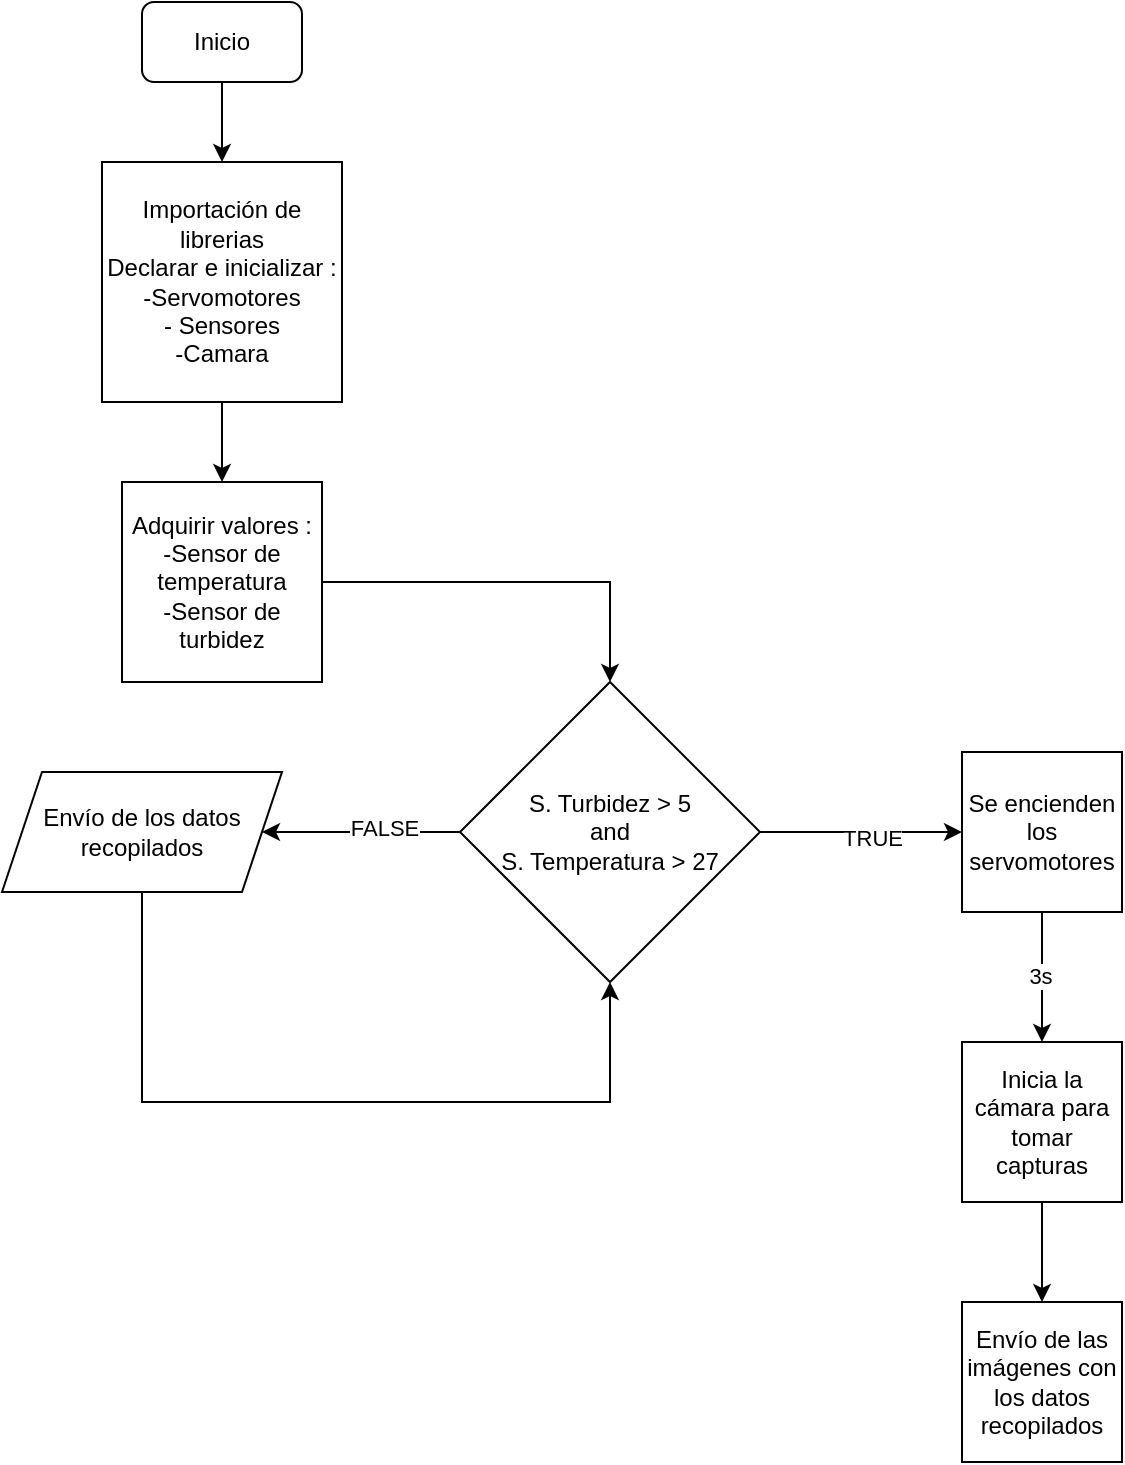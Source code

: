 <mxfile version="24.5.3" type="github">
  <diagram id="C5RBs43oDa-KdzZeNtuy" name="Page-1">
    <mxGraphModel dx="1468" dy="911" grid="1" gridSize="10" guides="1" tooltips="1" connect="1" arrows="1" fold="1" page="1" pageScale="1" pageWidth="827" pageHeight="1169" math="0" shadow="0">
      <root>
        <mxCell id="WIyWlLk6GJQsqaUBKTNV-0" />
        <mxCell id="WIyWlLk6GJQsqaUBKTNV-1" parent="WIyWlLk6GJQsqaUBKTNV-0" />
        <mxCell id="T5t-N4IE9-94eivXgTof-2" style="edgeStyle=orthogonalEdgeStyle;rounded=0;orthogonalLoop=1;jettySize=auto;html=1;exitX=0.5;exitY=1;exitDx=0;exitDy=0;entryX=0.5;entryY=0;entryDx=0;entryDy=0;" edge="1" parent="WIyWlLk6GJQsqaUBKTNV-1" source="T5t-N4IE9-94eivXgTof-0" target="T5t-N4IE9-94eivXgTof-1">
          <mxGeometry relative="1" as="geometry" />
        </mxCell>
        <mxCell id="T5t-N4IE9-94eivXgTof-0" value="Importación de librerias&lt;div&gt;Declarar e inicializar :&lt;/div&gt;&lt;div&gt;-Servomotores&lt;/div&gt;&lt;div&gt;- Sensores&lt;/div&gt;&lt;div&gt;-Camara&lt;/div&gt;" style="whiteSpace=wrap;html=1;aspect=fixed;" vertex="1" parent="WIyWlLk6GJQsqaUBKTNV-1">
          <mxGeometry x="160" y="170" width="120" height="120" as="geometry" />
        </mxCell>
        <mxCell id="T5t-N4IE9-94eivXgTof-6" style="edgeStyle=orthogonalEdgeStyle;rounded=0;orthogonalLoop=1;jettySize=auto;html=1;exitX=1;exitY=0.5;exitDx=0;exitDy=0;entryX=0.5;entryY=0;entryDx=0;entryDy=0;" edge="1" parent="WIyWlLk6GJQsqaUBKTNV-1" source="T5t-N4IE9-94eivXgTof-1" target="T5t-N4IE9-94eivXgTof-10">
          <mxGeometry relative="1" as="geometry">
            <mxPoint x="340" y="380" as="targetPoint" />
          </mxGeometry>
        </mxCell>
        <mxCell id="T5t-N4IE9-94eivXgTof-1" value="Adquirir valores :&lt;div&gt;-Sensor de temperatura&lt;/div&gt;&lt;div&gt;-Sensor de turbidez&lt;/div&gt;" style="whiteSpace=wrap;html=1;aspect=fixed;" vertex="1" parent="WIyWlLk6GJQsqaUBKTNV-1">
          <mxGeometry x="170" y="330" width="100" height="100" as="geometry" />
        </mxCell>
        <mxCell id="T5t-N4IE9-94eivXgTof-9" style="edgeStyle=orthogonalEdgeStyle;rounded=0;orthogonalLoop=1;jettySize=auto;html=1;exitX=0.5;exitY=1;exitDx=0;exitDy=0;entryX=0.5;entryY=0;entryDx=0;entryDy=0;" edge="1" parent="WIyWlLk6GJQsqaUBKTNV-1" source="T5t-N4IE9-94eivXgTof-8" target="T5t-N4IE9-94eivXgTof-0">
          <mxGeometry relative="1" as="geometry" />
        </mxCell>
        <mxCell id="T5t-N4IE9-94eivXgTof-8" value="Inicio" style="rounded=1;whiteSpace=wrap;html=1;" vertex="1" parent="WIyWlLk6GJQsqaUBKTNV-1">
          <mxGeometry x="180" y="90" width="80" height="40" as="geometry" />
        </mxCell>
        <mxCell id="T5t-N4IE9-94eivXgTof-14" style="edgeStyle=orthogonalEdgeStyle;rounded=0;orthogonalLoop=1;jettySize=auto;html=1;entryX=1;entryY=0.5;entryDx=0;entryDy=0;" edge="1" parent="WIyWlLk6GJQsqaUBKTNV-1" source="T5t-N4IE9-94eivXgTof-10" target="T5t-N4IE9-94eivXgTof-13">
          <mxGeometry relative="1" as="geometry" />
        </mxCell>
        <mxCell id="T5t-N4IE9-94eivXgTof-18" value="FALSE" style="edgeLabel;html=1;align=center;verticalAlign=middle;resizable=0;points=[];" vertex="1" connectable="0" parent="T5t-N4IE9-94eivXgTof-14">
          <mxGeometry x="-0.22" y="-2" relative="1" as="geometry">
            <mxPoint as="offset" />
          </mxGeometry>
        </mxCell>
        <mxCell id="T5t-N4IE9-94eivXgTof-19" style="edgeStyle=orthogonalEdgeStyle;rounded=0;orthogonalLoop=1;jettySize=auto;html=1;" edge="1" parent="WIyWlLk6GJQsqaUBKTNV-1" source="T5t-N4IE9-94eivXgTof-10">
          <mxGeometry relative="1" as="geometry">
            <mxPoint x="590" y="505" as="targetPoint" />
          </mxGeometry>
        </mxCell>
        <mxCell id="T5t-N4IE9-94eivXgTof-20" value="TRUE" style="edgeLabel;html=1;align=center;verticalAlign=middle;resizable=0;points=[];" vertex="1" connectable="0" parent="T5t-N4IE9-94eivXgTof-19">
          <mxGeometry x="0.116" y="-2" relative="1" as="geometry">
            <mxPoint as="offset" />
          </mxGeometry>
        </mxCell>
        <mxCell id="T5t-N4IE9-94eivXgTof-10" value="S. Turbidez &amp;gt; 5&lt;br&gt;and&lt;br&gt;S. Temperatura &amp;gt; 27" style="rhombus;whiteSpace=wrap;html=1;" vertex="1" parent="WIyWlLk6GJQsqaUBKTNV-1">
          <mxGeometry x="339" y="430" width="150" height="150" as="geometry" />
        </mxCell>
        <mxCell id="T5t-N4IE9-94eivXgTof-13" value="Envío de los datos recopilados" style="shape=parallelogram;perimeter=parallelogramPerimeter;whiteSpace=wrap;html=1;fixedSize=1;" vertex="1" parent="WIyWlLk6GJQsqaUBKTNV-1">
          <mxGeometry x="110" y="475" width="140" height="60" as="geometry" />
        </mxCell>
        <mxCell id="T5t-N4IE9-94eivXgTof-17" value="" style="endArrow=classic;html=1;rounded=0;entryX=0.5;entryY=1;entryDx=0;entryDy=0;exitX=0.5;exitY=1;exitDx=0;exitDy=0;" edge="1" parent="WIyWlLk6GJQsqaUBKTNV-1" source="T5t-N4IE9-94eivXgTof-13" target="T5t-N4IE9-94eivXgTof-10">
          <mxGeometry width="50" height="50" relative="1" as="geometry">
            <mxPoint x="220" y="640" as="sourcePoint" />
            <mxPoint x="420" y="640" as="targetPoint" />
            <Array as="points">
              <mxPoint x="180" y="640" />
              <mxPoint x="414" y="640" />
            </Array>
          </mxGeometry>
        </mxCell>
        <mxCell id="T5t-N4IE9-94eivXgTof-23" style="edgeStyle=orthogonalEdgeStyle;rounded=0;orthogonalLoop=1;jettySize=auto;html=1;" edge="1" parent="WIyWlLk6GJQsqaUBKTNV-1" source="T5t-N4IE9-94eivXgTof-21">
          <mxGeometry relative="1" as="geometry">
            <mxPoint x="630" y="610" as="targetPoint" />
          </mxGeometry>
        </mxCell>
        <mxCell id="T5t-N4IE9-94eivXgTof-24" value="3s" style="edgeLabel;html=1;align=center;verticalAlign=middle;resizable=0;points=[];" vertex="1" connectable="0" parent="T5t-N4IE9-94eivXgTof-23">
          <mxGeometry x="-0.023" y="-1" relative="1" as="geometry">
            <mxPoint as="offset" />
          </mxGeometry>
        </mxCell>
        <mxCell id="T5t-N4IE9-94eivXgTof-21" value="Se encienden los servomotores" style="whiteSpace=wrap;html=1;aspect=fixed;" vertex="1" parent="WIyWlLk6GJQsqaUBKTNV-1">
          <mxGeometry x="590" y="465" width="80" height="80" as="geometry" />
        </mxCell>
        <mxCell id="T5t-N4IE9-94eivXgTof-26" style="edgeStyle=orthogonalEdgeStyle;rounded=0;orthogonalLoop=1;jettySize=auto;html=1;" edge="1" parent="WIyWlLk6GJQsqaUBKTNV-1" source="T5t-N4IE9-94eivXgTof-25">
          <mxGeometry relative="1" as="geometry">
            <mxPoint x="630" y="740" as="targetPoint" />
          </mxGeometry>
        </mxCell>
        <mxCell id="T5t-N4IE9-94eivXgTof-25" value="Inicia la cámara para tomar capturas" style="whiteSpace=wrap;html=1;aspect=fixed;" vertex="1" parent="WIyWlLk6GJQsqaUBKTNV-1">
          <mxGeometry x="590" y="610" width="80" height="80" as="geometry" />
        </mxCell>
        <mxCell id="T5t-N4IE9-94eivXgTof-29" value="Envío de las imágenes con los datos recopilados" style="whiteSpace=wrap;html=1;aspect=fixed;" vertex="1" parent="WIyWlLk6GJQsqaUBKTNV-1">
          <mxGeometry x="590" y="740" width="80" height="80" as="geometry" />
        </mxCell>
      </root>
    </mxGraphModel>
  </diagram>
</mxfile>
